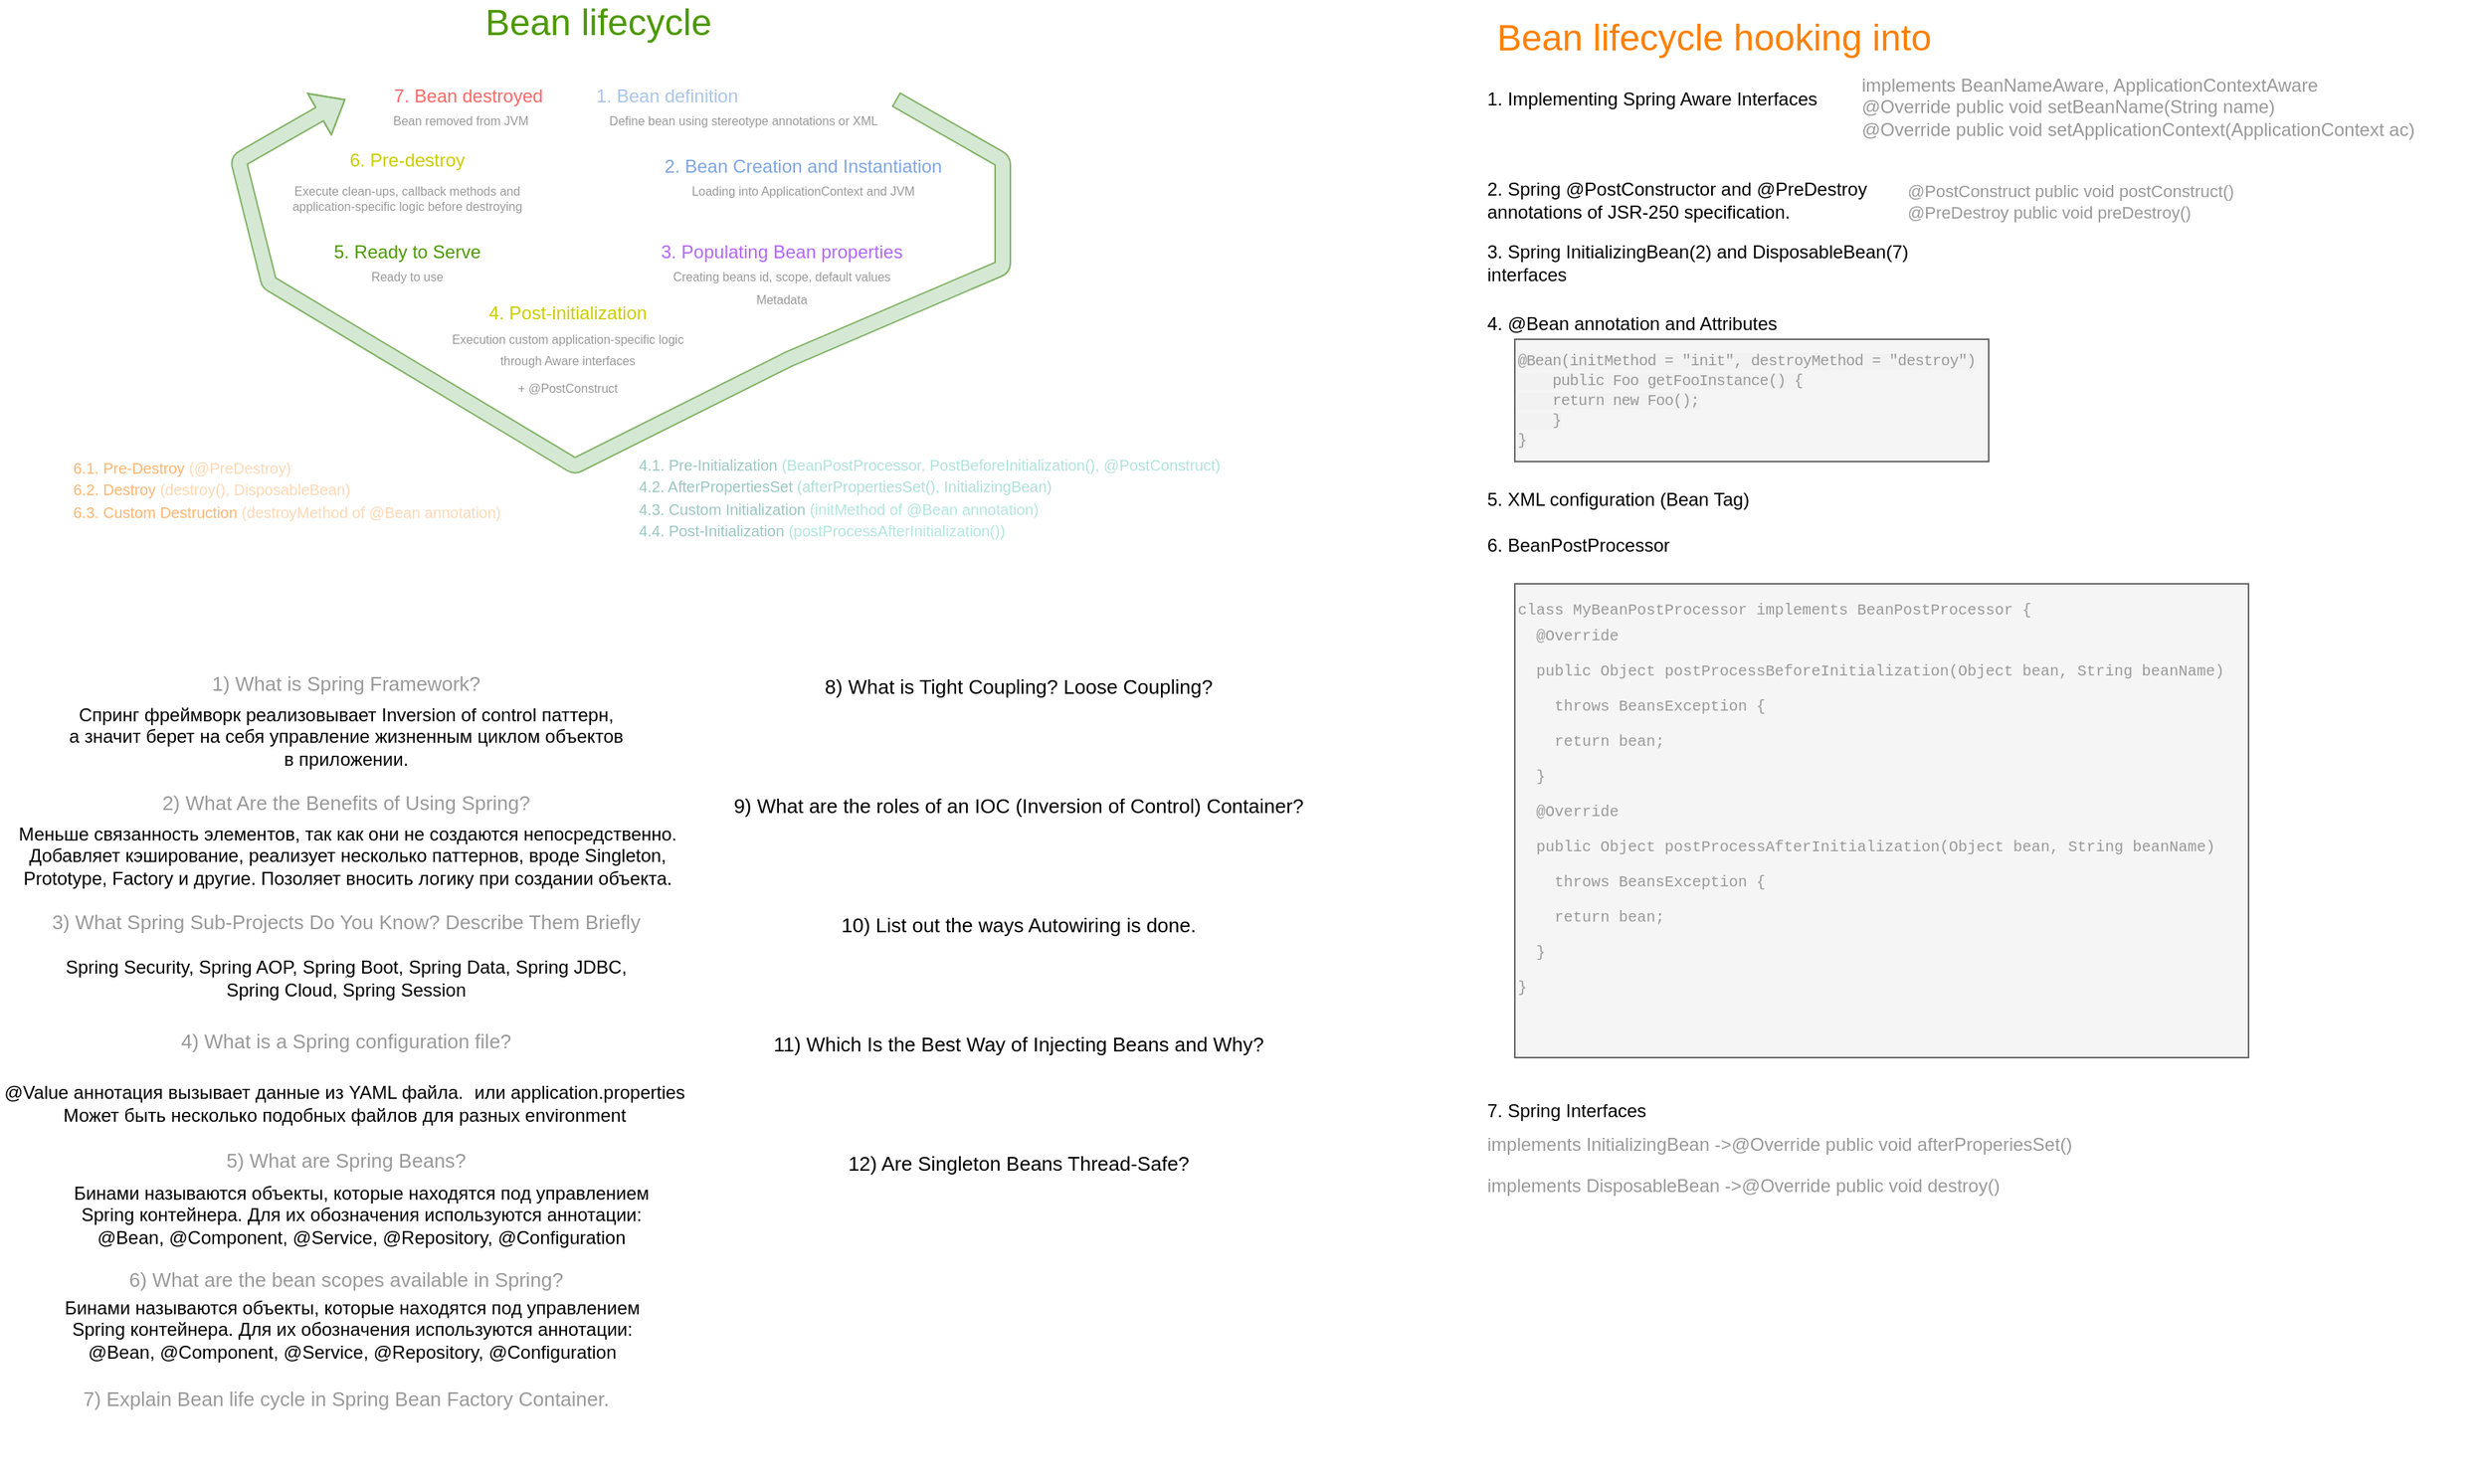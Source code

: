 <mxfile version="14.9.9" type="github">
  <diagram id="cQnIbtuH6GqwWI9tAGfN" name="Page-1">
    <mxGraphModel dx="1640" dy="446" grid="1" gridSize="10" guides="1" tooltips="1" connect="1" arrows="1" fold="1" page="1" pageScale="1" pageWidth="827" pageHeight="1169" math="0" shadow="0">
      <root>
        <mxCell id="0" />
        <mxCell id="1" parent="0" />
        <mxCell id="vjo05r3FHmtKJxtx1X4f-1" value="&lt;font color=&quot;#A9C4EB&quot;&gt;1. Bean definition&lt;/font&gt;" style="text;html=1;align=center;verticalAlign=middle;resizable=0;points=[];autosize=1;strokeColor=none;" parent="1" vertex="1">
          <mxGeometry x="360" y="147.5" width="120" height="20" as="geometry" />
        </mxCell>
        <mxCell id="vjo05r3FHmtKJxtx1X4f-2" value="&lt;font color=&quot;#7EA6E0&quot;&gt;2. Bean Creation and Instantiation&lt;/font&gt;" style="text;html=1;align=center;verticalAlign=middle;resizable=0;points=[];autosize=1;strokeColor=none;" parent="1" vertex="1">
          <mxGeometry x="404" y="194" width="210" height="20" as="geometry" />
        </mxCell>
        <mxCell id="vjo05r3FHmtKJxtx1X4f-4" value="&lt;p&gt;&lt;font style=&quot;font-size: 8px&quot; color=&quot;#999999&quot;&gt;Loading into ApplicationContext and JVM&lt;/font&gt;&lt;/p&gt;" style="text;html=1;align=center;verticalAlign=middle;resizable=0;points=[];autosize=1;strokeColor=none;" parent="1" vertex="1">
          <mxGeometry x="424" y="194" width="170" height="50" as="geometry" />
        </mxCell>
        <mxCell id="vjo05r3FHmtKJxtx1X4f-5" value="&lt;font color=&quot;#B266FF&quot;&gt;3. Populating Bean properties&lt;/font&gt;" style="text;html=1;align=center;verticalAlign=middle;resizable=0;points=[];autosize=1;strokeColor=none;" parent="1" vertex="1">
          <mxGeometry x="400" y="250" width="190" height="20" as="geometry" />
        </mxCell>
        <mxCell id="vjo05r3FHmtKJxtx1X4f-6" value="&lt;p style=&quot;font-size: 8px ; line-height: 50%&quot;&gt;&lt;font style=&quot;font-size: 8px&quot; color=&quot;#999999&quot;&gt;Creating beans id, scope, default values&lt;/font&gt;&lt;/p&gt;&lt;p style=&quot;font-size: 8px&quot;&gt;&lt;font style=&quot;font-size: 8px&quot; color=&quot;#999999&quot;&gt;Metadata&lt;br&gt;&lt;/font&gt;&lt;/p&gt;" style="text;html=1;align=center;verticalAlign=middle;resizable=0;points=[];autosize=1;strokeColor=none;" parent="1" vertex="1">
          <mxGeometry x="410" y="260" width="170" height="50" as="geometry" />
        </mxCell>
        <mxCell id="vjo05r3FHmtKJxtx1X4f-9" value="&lt;font color=&quot;#CCCC00&quot;&gt;4. Post-initialization&lt;/font&gt;" style="text;html=1;align=center;verticalAlign=middle;resizable=0;points=[];autosize=1;strokeColor=none;" parent="1" vertex="1">
          <mxGeometry x="290" y="290" width="130" height="20" as="geometry" />
        </mxCell>
        <mxCell id="vjo05r3FHmtKJxtx1X4f-10" value="&lt;p style=&quot;font-size: 8px ; line-height: 30%&quot;&gt;&lt;font color=&quot;#999999&quot;&gt;Execution custom application-specific logic&lt;/font&gt;&lt;/p&gt;&lt;p style=&quot;font-size: 8px&quot;&gt;&lt;font color=&quot;#999999&quot;&gt;through Aware interfaces&lt;/font&gt;&lt;/p&gt;&lt;p style=&quot;font-size: 8px&quot;&gt;&lt;font color=&quot;#999999&quot;&gt;+ @PostConstruct&lt;/font&gt;&lt;br&gt;&lt;/p&gt;" style="text;html=1;align=center;verticalAlign=middle;resizable=0;points=[];autosize=1;strokeColor=none;" parent="1" vertex="1">
          <mxGeometry x="265" y="300" width="180" height="70" as="geometry" />
        </mxCell>
        <mxCell id="vjo05r3FHmtKJxtx1X4f-11" value="&lt;font color=&quot;#4D9900&quot;&gt;5. Ready to Serve&lt;/font&gt;" style="text;html=1;align=center;verticalAlign=middle;resizable=0;points=[];autosize=1;strokeColor=none;" parent="1" vertex="1">
          <mxGeometry x="190" y="250" width="120" height="20" as="geometry" />
        </mxCell>
        <mxCell id="vjo05r3FHmtKJxtx1X4f-12" value="&lt;font style=&quot;font-size: 8px&quot; color=&quot;#999999&quot;&gt;Ready to use&lt;/font&gt;" style="text;html=1;align=center;verticalAlign=middle;resizable=0;points=[];autosize=1;strokeColor=none;" parent="1" vertex="1">
          <mxGeometry x="215" y="265" width="70" height="20" as="geometry" />
        </mxCell>
        <mxCell id="vjo05r3FHmtKJxtx1X4f-13" value="&lt;font color=&quot;#CCCC00&quot;&gt;6. Pre-destroy&lt;/font&gt;" style="text;html=1;align=center;verticalAlign=middle;resizable=0;points=[];autosize=1;strokeColor=none;" parent="1" vertex="1">
          <mxGeometry x="200" y="190" width="100" height="20" as="geometry" />
        </mxCell>
        <mxCell id="vjo05r3FHmtKJxtx1X4f-14" value="&lt;div style=&quot;font-size: 8px&quot;&gt;&lt;font style=&quot;font-size: 8px&quot; color=&quot;#999999&quot;&gt;Execute clean-ups, callback methods and&lt;/font&gt;&lt;/div&gt;&lt;div style=&quot;font-size: 8px&quot;&gt;&lt;font style=&quot;font-size: 8px&quot; color=&quot;#999999&quot;&gt;application-specific logic before destroying&lt;/font&gt;&lt;br&gt;&lt;/div&gt;" style="text;html=1;align=center;verticalAlign=middle;resizable=0;points=[];autosize=1;strokeColor=none;" parent="1" vertex="1">
          <mxGeometry x="160" y="210" width="180" height="30" as="geometry" />
        </mxCell>
        <mxCell id="vjo05r3FHmtKJxtx1X4f-16" value="&lt;font style=&quot;font-size: 8px&quot; color=&quot;#999999&quot;&gt;Define bean using stereotype annotations or XML&lt;/font&gt;" style="text;html=1;align=center;verticalAlign=middle;resizable=0;points=[];autosize=1;strokeColor=none;" parent="1" vertex="1">
          <mxGeometry x="370" y="162.5" width="200" height="20" as="geometry" />
        </mxCell>
        <mxCell id="vjo05r3FHmtKJxtx1X4f-17" value="&lt;font color=&quot;#FF6666&quot;&gt;7. Bean destroyed&lt;/font&gt;" style="text;html=1;align=center;verticalAlign=middle;resizable=0;points=[];autosize=1;strokeColor=none;" parent="1" vertex="1">
          <mxGeometry x="230" y="147.5" width="120" height="20" as="geometry" />
        </mxCell>
        <mxCell id="vjo05r3FHmtKJxtx1X4f-18" value="&lt;font style=&quot;font-size: 8px&quot; color=&quot;#999999&quot;&gt;Bean removed from JVM&lt;/font&gt;" style="text;html=1;align=center;verticalAlign=middle;resizable=0;points=[];autosize=1;strokeColor=none;" parent="1" vertex="1">
          <mxGeometry x="230" y="162.5" width="110" height="20" as="geometry" />
        </mxCell>
        <mxCell id="vjo05r3FHmtKJxtx1X4f-19" value="" style="shape=flexArrow;endArrow=classic;html=1;fillColor=#d5e8d4;strokeColor=#82b366;" parent="1" edge="1">
          <mxGeometry width="50" height="50" relative="1" as="geometry">
            <mxPoint x="570" y="160" as="sourcePoint" />
            <mxPoint x="210" y="160" as="targetPoint" />
            <Array as="points">
              <mxPoint x="640" y="200" />
              <mxPoint x="640" y="270" />
              <mxPoint x="500" y="330" />
              <mxPoint x="360" y="400" />
              <mxPoint x="160" y="280" />
              <mxPoint x="140" y="200" />
            </Array>
          </mxGeometry>
        </mxCell>
        <mxCell id="vjo05r3FHmtKJxtx1X4f-20" value="&lt;font style=&quot;font-size: 24px&quot; color=&quot;#4D9900&quot;&gt;Bean lifecycle&lt;br&gt;&lt;/font&gt;" style="text;html=1;align=center;verticalAlign=middle;resizable=0;points=[];autosize=1;strokeColor=none;" parent="1" vertex="1">
          <mxGeometry x="285" y="100" width="180" height="20" as="geometry" />
        </mxCell>
        <mxCell id="vjo05r3FHmtKJxtx1X4f-21" value="&lt;font style=&quot;font-size: 24px&quot; color=&quot;#FF8000&quot;&gt;Bean lifecycle hooking into&lt;br&gt;&lt;/font&gt;" style="text;html=1;align=center;verticalAlign=middle;resizable=0;points=[];autosize=1;strokeColor=none;" parent="1" vertex="1">
          <mxGeometry x="940" y="110" width="330" height="20" as="geometry" />
        </mxCell>
        <mxCell id="vjo05r3FHmtKJxtx1X4f-22" value="&lt;div align=&quot;left&quot;&gt;1. Implementing Spring Aware Interfaces&amp;nbsp;&lt;/div&gt;" style="text;html=1;align=left;verticalAlign=middle;resizable=0;points=[];autosize=1;strokeColor=none;" parent="1" vertex="1">
          <mxGeometry x="955" y="150" width="250" height="20" as="geometry" />
        </mxCell>
        <mxCell id="vjo05r3FHmtKJxtx1X4f-23" value="&lt;div&gt;2. Spring @PostConstructor and @PreDestroy &lt;br&gt;&lt;/div&gt;&lt;div&gt;annotations of JSR-250 specification. &lt;br&gt;&lt;/div&gt;" style="text;html=1;align=left;verticalAlign=middle;resizable=0;points=[];autosize=1;strokeColor=none;" parent="1" vertex="1">
          <mxGeometry x="955" y="211" width="280" height="30" as="geometry" />
        </mxCell>
        <mxCell id="vjo05r3FHmtKJxtx1X4f-24" value="&lt;div&gt;3. Spring InitializingBean(2) and DisposableBean(7)&lt;/div&gt;&lt;div&gt;interfaces &lt;br&gt;&lt;/div&gt;" style="text;html=1;align=left;verticalAlign=middle;resizable=0;points=[];autosize=1;strokeColor=none;" parent="1" vertex="1">
          <mxGeometry x="955" y="252" width="310" height="30" as="geometry" />
        </mxCell>
        <mxCell id="vjo05r3FHmtKJxtx1X4f-25" value="4. @Bean annotation and Attributes" style="text;html=1;align=left;verticalAlign=middle;resizable=0;points=[];autosize=1;strokeColor=none;" parent="1" vertex="1">
          <mxGeometry x="955" y="297" width="220" height="20" as="geometry" />
        </mxCell>
        <mxCell id="vjo05r3FHmtKJxtx1X4f-26" value="&lt;div style=&quot;font-size: 10px&quot; align=&quot;left&quot;&gt;&lt;font style=&quot;font-size: 10px&quot; color=&quot;#999999&quot;&gt;&lt;span style=&quot;font-family: &amp;#34;menlo&amp;#34; , &amp;#34;monaco&amp;#34; , &amp;#34;courier new&amp;#34; , &amp;#34;courier&amp;#34; , monospace ; font-style: normal ; font-weight: 400 ; letter-spacing: -0.352px ; text-indent: 0px ; text-transform: none ; word-spacing: 0px ; background-color: rgb(242 , 242 , 242) ; display: inline ; float: none&quot;&gt;@Bean(initMethod = &quot;init&quot;, destroyMethod = &quot;destroy&quot;)&lt;/span&gt;&lt;br style=&quot;box-sizing: inherit ; font-family: &amp;#34;menlo&amp;#34; , &amp;#34;monaco&amp;#34; , &amp;#34;courier new&amp;#34; , &amp;#34;courier&amp;#34; , monospace ; font-style: normal ; font-weight: 400 ; letter-spacing: -0.352px ; text-indent: 0px ; text-transform: none ; word-spacing: 0px ; background-color: rgb(242 , 242 , 242)&quot;&gt;&lt;span style=&quot;font-family: &amp;#34;menlo&amp;#34; , &amp;#34;monaco&amp;#34; , &amp;#34;courier new&amp;#34; , &amp;#34;courier&amp;#34; , monospace ; font-style: normal ; font-weight: 400 ; letter-spacing: -0.352px ; text-indent: 0px ; text-transform: none ; word-spacing: 0px ; background-color: rgb(242 , 242 , 242) ; display: inline ; float: none&quot;&gt;&amp;nbsp;&amp;nbsp;&amp;nbsp; public Foo getFooInstance() {&lt;/span&gt;&lt;br style=&quot;box-sizing: inherit ; font-family: &amp;#34;menlo&amp;#34; , &amp;#34;monaco&amp;#34; , &amp;#34;courier new&amp;#34; , &amp;#34;courier&amp;#34; , monospace ; font-style: normal ; font-weight: 400 ; letter-spacing: -0.352px ; text-indent: 0px ; text-transform: none ; word-spacing: 0px ; background-color: rgb(242 , 242 , 242)&quot;&gt;&lt;span style=&quot;font-family: &amp;#34;menlo&amp;#34; , &amp;#34;monaco&amp;#34; , &amp;#34;courier new&amp;#34; , &amp;#34;courier&amp;#34; , monospace ; font-style: normal ; font-weight: 400 ; letter-spacing: -0.352px ; text-indent: 0px ; text-transform: none ; word-spacing: 0px ; background-color: rgb(242 , 242 , 242) ; display: inline ; float: none&quot;&gt;&amp;nbsp;&amp;nbsp;&amp;nbsp; return new Foo();&lt;/span&gt;&lt;br style=&quot;box-sizing: inherit ; font-family: &amp;#34;menlo&amp;#34; , &amp;#34;monaco&amp;#34; , &amp;#34;courier new&amp;#34; , &amp;#34;courier&amp;#34; , monospace ; font-style: normal ; font-weight: 400 ; letter-spacing: -0.352px ; text-indent: 0px ; text-transform: none ; word-spacing: 0px ; background-color: rgb(242 , 242 , 242)&quot;&gt;&lt;span style=&quot;font-family: &amp;#34;menlo&amp;#34; , &amp;#34;monaco&amp;#34; , &amp;#34;courier new&amp;#34; , &amp;#34;courier&amp;#34; , monospace ; font-style: normal ; font-weight: 400 ; letter-spacing: -0.352px ; text-indent: 0px ; text-transform: none ; word-spacing: 0px ; background-color: rgb(242 , 242 , 242) ; display: inline ; float: none&quot;&gt;&amp;nbsp;&amp;nbsp;&amp;nbsp; }&lt;/span&gt;&lt;br style=&quot;box-sizing: inherit ; font-family: &amp;#34;menlo&amp;#34; , &amp;#34;monaco&amp;#34; , &amp;#34;courier new&amp;#34; , &amp;#34;courier&amp;#34; , monospace ; font-style: normal ; font-weight: 400 ; letter-spacing: -0.352px ; text-indent: 0px ; text-transform: none ; word-spacing: 0px ; background-color: rgb(242 , 242 , 242)&quot;&gt;&lt;span style=&quot;font-family: &amp;#34;menlo&amp;#34; , &amp;#34;monaco&amp;#34; , &amp;#34;courier new&amp;#34; , &amp;#34;courier&amp;#34; , monospace ; font-style: normal ; font-weight: 400 ; letter-spacing: -0.352px ; text-indent: 0px ; text-transform: none ; word-spacing: 0px ; background-color: rgb(242 , 242 , 242) ; display: inline ; float: none&quot;&gt;}&lt;/span&gt;&lt;/font&gt;&lt;/div&gt;" style="text;html=1;align=left;verticalAlign=middle;resizable=0;points=[];autosize=1;strokeColor=#666666;fillColor=#f5f5f5;fontColor=#333333;" parent="1" vertex="1">
          <mxGeometry x="975" y="317" width="310" height="80" as="geometry" />
        </mxCell>
        <mxCell id="vjo05r3FHmtKJxtx1X4f-27" value="5. XML configuration (Bean Tag)" style="text;html=1;align=left;verticalAlign=middle;resizable=0;points=[];autosize=1;strokeColor=none;" parent="1" vertex="1">
          <mxGeometry x="955" y="412" width="200" height="20" as="geometry" />
        </mxCell>
        <mxCell id="ftWq0-_qyHBcbyIwFHZy-1" value="&lt;div align=&quot;left&quot;&gt;&lt;font style=&quot;font-size: 10px&quot; color=&quot;#9AC7BF&quot;&gt;4.1. Pre-Initialization &lt;font color=&quot;#B0E3DA&quot;&gt;(BeanPostProcessor, PostBeforeInitialization(), @PostConstruct)&lt;/font&gt;&lt;br&gt;&lt;/font&gt;&lt;/div&gt;&lt;div align=&quot;left&quot;&gt;&lt;font style=&quot;font-size: 10px&quot; color=&quot;#9AC7BF&quot;&gt;4.2. AfterPropertiesSet &lt;font color=&quot;#AEE0D7&quot;&gt;(afterPropertiesSet(), InitializingBean)&lt;/font&gt;&lt;br&gt;&lt;/font&gt;&lt;/div&gt;&lt;div align=&quot;left&quot;&gt;&lt;font style=&quot;font-size: 10px&quot; color=&quot;#9AC7BF&quot;&gt;4.3. Custom Initialization &lt;font color=&quot;#B2E6DC&quot;&gt;(initMethod of @Bean annotation)&lt;/font&gt;&lt;br&gt;&lt;/font&gt;&lt;/div&gt;&lt;div align=&quot;left&quot;&gt;&lt;font style=&quot;font-size: 10px&quot; color=&quot;#9AC7BF&quot;&gt;4.4. Post-Initialization &lt;font color=&quot;#B2E6DC&quot;&gt;(postProcessAfterInitialization())&lt;/font&gt;&lt;br&gt;&lt;/font&gt;&lt;/div&gt;" style="text;html=1;align=left;verticalAlign=middle;resizable=0;points=[];autosize=1;strokeColor=none;" parent="1" vertex="1">
          <mxGeometry x="400" y="390" width="420" height="60" as="geometry" />
        </mxCell>
        <mxCell id="ftWq0-_qyHBcbyIwFHZy-2" value="&lt;div align=&quot;left&quot;&gt;&lt;font style=&quot;font-size: 10px&quot; color=&quot;#FFB570&quot;&gt;6.1. Pre-Destroy &lt;font color=&quot;#FFD8B5&quot;&gt;(@PreDestroy)&lt;/font&gt;&lt;br&gt;&lt;/font&gt;&lt;/div&gt;&lt;div align=&quot;left&quot;&gt;&lt;font style=&quot;font-size: 10px&quot; color=&quot;#FFB570&quot;&gt;6.2. Destroy &lt;font color=&quot;#FFD8B5&quot;&gt;(destroy(), DisposableBean)&lt;/font&gt;&lt;br&gt;&lt;/font&gt;&lt;/div&gt;&lt;div align=&quot;left&quot;&gt;&lt;font style=&quot;font-size: 10px&quot; color=&quot;#FFB570&quot;&gt;6.3. Custom Destruction &lt;font color=&quot;#FFD8B5&quot;&gt;(destroyMethod of @Bean annotation)&lt;/font&gt;&lt;br&gt;&lt;/font&gt;&lt;/div&gt;" style="text;html=1;align=left;verticalAlign=middle;resizable=0;points=[];autosize=1;strokeColor=none;" parent="1" vertex="1">
          <mxGeometry x="30" y="390" width="310" height="50" as="geometry" />
        </mxCell>
        <mxCell id="ftWq0-_qyHBcbyIwFHZy-3" value="&lt;div style=&quot;font-size: 11px&quot;&gt;&lt;font style=&quot;font-size: 11px&quot; color=&quot;#999999&quot;&gt;@PostConstruct public void postConstruct()&lt;/font&gt;&lt;/div&gt;&lt;div style=&quot;font-size: 11px&quot;&gt;&lt;font style=&quot;font-size: 11px&quot; color=&quot;#999999&quot;&gt;@PreDestroy public void preDestroy()&lt;/font&gt;&lt;font style=&quot;font-size: 11px&quot;&gt;&lt;br&gt;&lt;/font&gt;&lt;/div&gt;" style="text;html=1;align=left;verticalAlign=middle;resizable=0;points=[];autosize=1;strokeColor=none;" parent="1" vertex="1">
          <mxGeometry x="1230" y="212" width="250" height="30" as="geometry" />
        </mxCell>
        <mxCell id="ftWq0-_qyHBcbyIwFHZy-4" value="6. BeanPostProcessor" style="text;html=1;align=left;verticalAlign=middle;resizable=0;points=[];autosize=1;strokeColor=none;" parent="1" vertex="1">
          <mxGeometry x="955" y="442" width="140" height="20" as="geometry" />
        </mxCell>
        <mxCell id="ftWq0-_qyHBcbyIwFHZy-5" value="&lt;p style=&quot;line-height: 0% ; font-size: 10px&quot;&gt;&lt;font style=&quot;font-size: 10px&quot; face=&quot;Courier New&quot; color=&quot;#999999&quot;&gt;class MyBeanPostProcessor implements BeanPostProcessor {&lt;/font&gt;&lt;/p&gt;&lt;p style=&quot;font-size: 10px&quot;&gt;&lt;font style=&quot;font-size: 10px&quot; face=&quot;Courier New&quot; color=&quot;#999999&quot;&gt;&amp;nbsp; @Override&lt;/font&gt;&lt;/p&gt;&lt;p style=&quot;font-size: 10px&quot;&gt;&lt;font style=&quot;font-size: 10px&quot; face=&quot;Courier New&quot; color=&quot;#999999&quot;&gt;&amp;nbsp; public Object postProcessBeforeInitialization(Object bean, String beanName)&lt;/font&gt;&lt;/p&gt;&lt;p style=&quot;font-size: 10px&quot;&gt;&lt;font style=&quot;font-size: 10px&quot; face=&quot;Courier New&quot; color=&quot;#999999&quot;&gt;&amp;nbsp;&amp;nbsp;&amp;nbsp; throws BeansException {&lt;/font&gt;&lt;/p&gt;&lt;p style=&quot;font-size: 10px&quot;&gt;&lt;font style=&quot;font-size: 10px&quot; face=&quot;Courier New&quot; color=&quot;#999999&quot;&gt;&amp;nbsp;&amp;nbsp;&amp;nbsp; return bean;&lt;/font&gt;&lt;/p&gt;&lt;p style=&quot;font-size: 10px&quot;&gt;&lt;font style=&quot;font-size: 10px&quot; face=&quot;Courier New&quot; color=&quot;#999999&quot;&gt;&amp;nbsp; }&lt;/font&gt;&lt;/p&gt;&lt;p style=&quot;font-size: 10px&quot;&gt;&lt;font style=&quot;font-size: 10px&quot; face=&quot;Courier New&quot; color=&quot;#999999&quot;&gt;&amp;nbsp; @Override&lt;/font&gt;&lt;/p&gt;&lt;p style=&quot;font-size: 10px&quot;&gt;&lt;font style=&quot;font-size: 10px&quot; face=&quot;Courier New&quot; color=&quot;#999999&quot;&gt;&amp;nbsp; public Object postProcessAfterInitialization(Object bean, String beanName)&lt;/font&gt;&lt;/p&gt;&lt;p style=&quot;font-size: 10px&quot;&gt;&lt;font style=&quot;font-size: 10px&quot; face=&quot;Courier New&quot; color=&quot;#999999&quot;&gt;&amp;nbsp;&amp;nbsp;&amp;nbsp; throws BeansException {&lt;/font&gt;&lt;/p&gt;&lt;p style=&quot;font-size: 10px&quot;&gt;&lt;font style=&quot;font-size: 10px&quot; face=&quot;Courier New&quot; color=&quot;#999999&quot;&gt;&amp;nbsp;&amp;nbsp;&amp;nbsp; return bean;&lt;/font&gt;&lt;/p&gt;&lt;p style=&quot;font-size: 10px&quot;&gt;&lt;font style=&quot;font-size: 10px&quot; face=&quot;Courier New&quot; color=&quot;#999999&quot;&gt;&amp;nbsp; }&lt;/font&gt;&lt;/p&gt;&lt;p style=&quot;font-size: 10px&quot;&gt;&lt;font style=&quot;font-size: 10px&quot; face=&quot;Courier New&quot; color=&quot;#999999&quot;&gt;}&lt;/font&gt;&lt;/p&gt;" style="text;html=1;align=left;verticalAlign=top;resizable=0;points=[];autosize=1;strokeColor=#666666;fillColor=#f5f5f5;fontColor=#333333;" parent="1" vertex="1">
          <mxGeometry x="975" y="477" width="480" height="310" as="geometry" />
        </mxCell>
        <mxCell id="ftWq0-_qyHBcbyIwFHZy-6" value="7. Spring Interfaces" style="text;html=1;align=left;verticalAlign=middle;resizable=0;points=[];autosize=1;strokeColor=none;" parent="1" vertex="1">
          <mxGeometry x="955" y="812" width="130" height="20" as="geometry" />
        </mxCell>
        <mxCell id="ftWq0-_qyHBcbyIwFHZy-8" value="&lt;p&gt;&lt;font color=&quot;#999999&quot;&gt;implements InitializingBean -&amp;gt;@Override public void afterProperiesSet()&lt;/font&gt;&lt;/p&gt;&lt;p&gt;&lt;font color=&quot;#999999&quot;&gt;implements DisposableBean -&amp;gt;@Override public void destroy()&lt;/font&gt;&lt;/p&gt;" style="text;html=1;align=left;verticalAlign=middle;resizable=0;points=[];autosize=1;strokeColor=none;" parent="1" vertex="1">
          <mxGeometry x="955" y="822" width="430" height="70" as="geometry" />
        </mxCell>
        <mxCell id="khLsFe5QtT3k1vK67URB-1" value="&lt;div&gt;&lt;font color=&quot;#999999&quot;&gt;&lt;span style=&quot;font-size: 13px ; font-weight: normal ; text-decoration: none ; font-family: &amp;#34;arial&amp;#34; ; font-style: normal&quot;&gt;1) What is Spring Framework? &lt;br&gt;&lt;/span&gt;&lt;/font&gt;&lt;/div&gt;&lt;div&gt;&lt;font color=&quot;#999999&quot;&gt;&lt;span style=&quot;font-size: 13px ; font-weight: normal ; text-decoration: none ; font-family: &amp;#34;arial&amp;#34; ; font-style: normal&quot;&gt;&lt;br&gt;&lt;/span&gt;&lt;/font&gt;&lt;/div&gt;&lt;div&gt;&lt;font color=&quot;#999999&quot;&gt;&lt;span style=&quot;font-size: 13px ; font-weight: normal ; text-decoration: none ; font-family: &amp;#34;arial&amp;#34; ; font-style: normal&quot;&gt;&lt;br&gt;&lt;/span&gt;&lt;/font&gt;&lt;/div&gt;&lt;div&gt;&lt;font color=&quot;#999999&quot;&gt;&lt;span style=&quot;font-size: 13px ; font-weight: normal ; text-decoration: none ; font-family: &amp;#34;arial&amp;#34; ; font-style: normal&quot;&gt;&lt;br&gt;&lt;/span&gt;&lt;/font&gt;&lt;/div&gt;&lt;div&gt;&lt;font color=&quot;#999999&quot;&gt;&lt;span style=&quot;font-size: 13px ; font-weight: normal ; text-decoration: none ; font-family: &amp;#34;arial&amp;#34; ; font-style: normal&quot;&gt;&lt;br&gt;&lt;/span&gt;&lt;/font&gt;&lt;/div&gt;&lt;div&gt;&lt;font color=&quot;#999999&quot;&gt;&lt;span style=&quot;font-size: 13px ; font-weight: normal ; text-decoration: none ; font-family: &amp;#34;arial&amp;#34; ; font-style: normal&quot;&gt;2) What Are the Benefits of Using Spring? &lt;br&gt;&lt;/span&gt;&lt;/font&gt;&lt;/div&gt;&lt;div&gt;&lt;font color=&quot;#999999&quot;&gt;&lt;span style=&quot;font-size: 13px ; font-weight: normal ; text-decoration: none ; font-family: &amp;#34;arial&amp;#34; ; font-style: normal&quot;&gt;&lt;br&gt;&lt;/span&gt;&lt;/font&gt;&lt;/div&gt;&lt;div&gt;&lt;font color=&quot;#999999&quot;&gt;&lt;span style=&quot;font-size: 13px ; font-weight: normal ; text-decoration: none ; font-family: &amp;#34;arial&amp;#34; ; font-style: normal&quot;&gt;&lt;br&gt;&lt;/span&gt;&lt;/font&gt;&lt;/div&gt;&lt;div&gt;&lt;font color=&quot;#999999&quot;&gt;&lt;span style=&quot;font-size: 13px ; font-weight: normal ; text-decoration: none ; font-family: &amp;#34;arial&amp;#34; ; font-style: normal&quot;&gt;&lt;br&gt;&lt;/span&gt;&lt;/font&gt;&lt;/div&gt;&lt;div&gt;&lt;font color=&quot;#999999&quot;&gt;&lt;span style=&quot;font-size: 13px ; font-weight: normal ; text-decoration: none ; font-family: &amp;#34;arial&amp;#34; ; font-style: normal&quot;&gt;&lt;br&gt;&lt;/span&gt;&lt;/font&gt;&lt;/div&gt;&lt;div&gt;&lt;font color=&quot;#999999&quot;&gt;&lt;span style=&quot;font-size: 13px ; font-weight: normal ; text-decoration: none ; font-family: &amp;#34;arial&amp;#34; ; font-style: normal&quot;&gt;3) What Spring Sub-Projects Do You Know? Describe Them Briefly&lt;/span&gt;&lt;/font&gt;&lt;/div&gt;&lt;div&gt;&lt;font color=&quot;#999999&quot;&gt;&lt;span style=&quot;font-size: 13px ; font-weight: normal ; text-decoration: none ; font-family: &amp;#34;arial&amp;#34; ; font-style: normal&quot;&gt;&lt;br&gt;&lt;/span&gt;&lt;/font&gt;&lt;/div&gt;&lt;div&gt;&lt;font color=&quot;#999999&quot;&gt;&lt;span style=&quot;font-size: 13px ; font-weight: normal ; text-decoration: none ; font-family: &amp;#34;arial&amp;#34; ; font-style: normal&quot;&gt;.&lt;/span&gt;&lt;/font&gt;&lt;/div&gt;&lt;div&gt;&lt;font color=&quot;#999999&quot;&gt;&lt;span style=&quot;font-size: 13px ; font-weight: normal ; text-decoration: none ; font-family: &amp;#34;arial&amp;#34; ; font-style: normal&quot;&gt;&lt;br&gt;&lt;/span&gt;&lt;/font&gt;&lt;/div&gt;&lt;div&gt;&lt;font color=&quot;#999999&quot;&gt;&lt;span style=&quot;font-size: 13px ; font-weight: normal ; text-decoration: none ; font-family: &amp;#34;arial&amp;#34; ; font-style: normal&quot;&gt; &lt;br&gt;&lt;/span&gt;&lt;/font&gt;&lt;/div&gt;&lt;div&gt;&lt;font color=&quot;#999999&quot;&gt;&lt;span style=&quot;font-size: 13px ; font-weight: normal ; text-decoration: none ; font-family: &amp;#34;arial&amp;#34; ; font-style: normal&quot;&gt;4) What is a Spring configuration file? &lt;br&gt;&lt;/span&gt;&lt;/font&gt;&lt;/div&gt;&lt;div&gt;&lt;font color=&quot;#999999&quot;&gt;&lt;span style=&quot;font-size: 13px ; font-weight: normal ; text-decoration: none ; font-family: &amp;#34;arial&amp;#34; ; font-style: normal&quot;&gt;&lt;br&gt;&lt;/span&gt;&lt;/font&gt;&lt;/div&gt;&lt;div&gt;&lt;font color=&quot;#999999&quot;&gt;&lt;span style=&quot;font-size: 13px ; font-weight: normal ; text-decoration: none ; font-family: &amp;#34;arial&amp;#34; ; font-style: normal&quot;&gt;&lt;br&gt;&lt;/span&gt;&lt;/font&gt;&lt;/div&gt;&lt;div&gt;&lt;font color=&quot;#999999&quot;&gt;&lt;span style=&quot;font-size: 13px ; font-weight: normal ; text-decoration: none ; font-family: &amp;#34;arial&amp;#34; ; font-style: normal&quot;&gt;&lt;br&gt;&lt;/span&gt;&lt;/font&gt;&lt;/div&gt;&lt;div&gt;&lt;font color=&quot;#999999&quot;&gt;&lt;span style=&quot;font-size: 13px ; font-weight: normal ; text-decoration: none ; font-family: &amp;#34;arial&amp;#34; ; font-style: normal&quot;&gt;&lt;br&gt;&lt;/span&gt;&lt;/font&gt;&lt;/div&gt;&lt;div&gt;&lt;font color=&quot;#999999&quot;&gt;&lt;span style=&quot;font-size: 13px ; font-weight: normal ; text-decoration: none ; font-family: &amp;#34;arial&amp;#34; ; font-style: normal&quot;&gt;5) What are Spring Beans? &lt;br&gt;&lt;/span&gt;&lt;/font&gt;&lt;/div&gt;&lt;div&gt;&lt;font color=&quot;#999999&quot;&gt;&lt;span style=&quot;font-size: 13px ; font-weight: normal ; text-decoration: none ; font-family: &amp;#34;arial&amp;#34; ; font-style: normal&quot;&gt;&lt;br&gt;&lt;/span&gt;&lt;/font&gt;&lt;/div&gt;&lt;div&gt;&lt;font color=&quot;#999999&quot;&gt;&lt;span style=&quot;font-size: 13px ; font-weight: normal ; text-decoration: none ; font-family: &amp;#34;arial&amp;#34; ; font-style: normal&quot;&gt;&lt;br&gt;&lt;/span&gt;&lt;/font&gt;&lt;/div&gt;&lt;div&gt;&lt;font color=&quot;#999999&quot;&gt;&lt;span style=&quot;font-size: 13px ; font-weight: normal ; text-decoration: none ; font-family: &amp;#34;arial&amp;#34; ; font-style: normal&quot;&gt;&lt;br&gt;&lt;/span&gt;&lt;/font&gt;&lt;/div&gt;&lt;div&gt;&lt;font color=&quot;#999999&quot;&gt;&lt;span style=&quot;font-size: 13px ; font-weight: normal ; text-decoration: none ; font-family: &amp;#34;arial&amp;#34; ; font-style: normal&quot;&gt;&lt;br&gt;&lt;/span&gt;&lt;/font&gt;&lt;/div&gt;&lt;div&gt;&lt;font color=&quot;#999999&quot;&gt;&lt;span style=&quot;font-size: 13px ; font-weight: normal ; text-decoration: none ; font-family: &amp;#34;arial&amp;#34; ; font-style: normal&quot;&gt;6) What are the bean scopes available in Spring? &lt;br&gt;&lt;/span&gt;&lt;/font&gt;&lt;/div&gt;&lt;div&gt;&lt;font color=&quot;#999999&quot;&gt;&lt;span style=&quot;font-size: 13px ; font-weight: normal ; text-decoration: none ; font-family: &amp;#34;arial&amp;#34; ; font-style: normal&quot;&gt;&lt;br&gt;&lt;/span&gt;&lt;/font&gt;&lt;/div&gt;&lt;div&gt;&lt;font color=&quot;#999999&quot;&gt;&lt;span style=&quot;font-size: 13px ; font-weight: normal ; text-decoration: none ; font-family: &amp;#34;arial&amp;#34; ; font-style: normal&quot;&gt;&lt;br&gt;&lt;/span&gt;&lt;/font&gt;&lt;/div&gt;&lt;div&gt;&lt;font color=&quot;#999999&quot;&gt;&lt;span style=&quot;font-size: 13px ; font-weight: normal ; text-decoration: none ; font-family: &amp;#34;arial&amp;#34; ; font-style: normal&quot;&gt;&lt;br&gt;&lt;/span&gt;&lt;/font&gt;&lt;/div&gt;&lt;div&gt;&lt;font color=&quot;#999999&quot;&gt;&lt;span style=&quot;font-size: 13px ; font-weight: normal ; text-decoration: none ; font-family: &amp;#34;arial&amp;#34; ; font-style: normal&quot;&gt;&lt;br&gt;&lt;/span&gt;&lt;/font&gt;&lt;/div&gt;&lt;div&gt;&lt;font color=&quot;#999999&quot;&gt;&lt;span style=&quot;font-size: 13px ; font-weight: normal ; text-decoration: none ; font-family: &amp;#34;arial&amp;#34; ; font-style: normal&quot;&gt;7) Explain Bean life cycle in Spring Bean Factory Container. &lt;br&gt;&lt;/span&gt;&lt;/font&gt;&lt;/div&gt;&lt;div&gt;&lt;font color=&quot;#999999&quot;&gt;&lt;span style=&quot;font-size: 13px ; font-weight: normal ; text-decoration: none ; font-family: &amp;#34;arial&amp;#34; ; font-style: normal&quot;&gt;&lt;br&gt;&lt;/span&gt;&lt;/font&gt;&lt;/div&gt;&lt;div&gt;&lt;font color=&quot;#999999&quot;&gt;&lt;span style=&quot;font-size: 13px ; font-weight: normal ; text-decoration: none ; font-family: &amp;#34;arial&amp;#34; ; font-style: normal&quot;&gt;&lt;br&gt;&lt;/span&gt;&lt;/font&gt;&lt;/div&gt;&lt;div&gt;&lt;font color=&quot;#999999&quot;&gt;&lt;span style=&quot;font-size: 13px ; font-weight: normal ; text-decoration: none ; font-family: &amp;#34;arial&amp;#34; ; font-style: normal&quot;&gt;&lt;br&gt;&lt;/span&gt;&lt;/font&gt;&lt;/div&gt;" style="text;html=1;align=center;verticalAlign=middle;resizable=0;points=[];autosize=1;strokeColor=none;" vertex="1" parent="1">
          <mxGeometry x="10" y="560" width="400" height="480" as="geometry" />
        </mxCell>
        <mxCell id="khLsFe5QtT3k1vK67URB-2" value="&lt;br&gt;&lt;div&gt;&lt;span style=&quot;font-size: 13px ; color: #000000 ; font-weight: normal ; text-decoration: none ; font-family: &amp;#34;arial&amp;#34; ; font-style: normal&quot;&gt;8) What is Tight Coupling? Loose Coupling? &lt;br&gt;&lt;/span&gt;&lt;/div&gt;&lt;div&gt;&lt;span style=&quot;font-size: 13px ; color: #000000 ; font-weight: normal ; text-decoration: none ; font-family: &amp;#34;arial&amp;#34; ; font-style: normal&quot;&gt;&lt;br&gt;&lt;/span&gt;&lt;/div&gt;&lt;div&gt;&lt;span style=&quot;font-size: 13px ; color: #000000 ; font-weight: normal ; text-decoration: none ; font-family: &amp;#34;arial&amp;#34; ; font-style: normal&quot;&gt;&lt;br&gt;&lt;/span&gt;&lt;/div&gt;&lt;div&gt;&lt;span style=&quot;font-size: 13px ; color: #000000 ; font-weight: normal ; text-decoration: none ; font-family: &amp;#34;arial&amp;#34; ; font-style: normal&quot;&gt;&lt;br&gt;&lt;/span&gt;&lt;/div&gt;&lt;div&gt;&lt;span style=&quot;font-size: 13px ; color: #000000 ; font-weight: normal ; text-decoration: none ; font-family: &amp;#34;arial&amp;#34; ; font-style: normal&quot;&gt;&lt;br&gt;&lt;/span&gt;&lt;/div&gt;&lt;div&gt;&lt;span style=&quot;font-size: 13px ; color: #000000 ; font-weight: normal ; text-decoration: none ; font-family: &amp;#34;arial&amp;#34; ; font-style: normal&quot;&gt;9) What are the roles of an IOC (Inversion of Control) Container?&lt;/span&gt;&lt;/div&gt;&lt;div&gt;&lt;span style=&quot;font-size: 13px ; color: #000000 ; font-weight: normal ; text-decoration: none ; font-family: &amp;#34;arial&amp;#34; ; font-style: normal&quot;&gt;&lt;br&gt;&lt;/span&gt;&lt;/div&gt;&lt;div&gt;&lt;span style=&quot;font-size: 13px ; color: #000000 ; font-weight: normal ; text-decoration: none ; font-family: &amp;#34;arial&amp;#34; ; font-style: normal&quot;&gt; &lt;br&gt;&lt;/span&gt;&lt;/div&gt;&lt;div&gt;&lt;span style=&quot;font-size: 13px ; color: #000000 ; font-weight: normal ; text-decoration: none ; font-family: &amp;#34;arial&amp;#34; ; font-style: normal&quot;&gt;&lt;br&gt;&lt;/span&gt;&lt;/div&gt;&lt;div&gt;&lt;span style=&quot;font-size: 13px ; color: #000000 ; font-weight: normal ; text-decoration: none ; font-family: &amp;#34;arial&amp;#34; ; font-style: normal&quot;&gt;&lt;br&gt;&lt;/span&gt;&lt;/div&gt;&lt;div&gt;&lt;span style=&quot;font-size: 13px ; color: #000000 ; font-weight: normal ; text-decoration: none ; font-family: &amp;#34;arial&amp;#34; ; font-style: normal&quot;&gt;10) List out the ways Autowiring is done. &lt;br&gt;&lt;/span&gt;&lt;/div&gt;&lt;div&gt;&lt;span style=&quot;font-size: 13px ; color: #000000 ; font-weight: normal ; text-decoration: none ; font-family: &amp;#34;arial&amp;#34; ; font-style: normal&quot;&gt;&lt;br&gt;&lt;/span&gt;&lt;/div&gt;&lt;div&gt;&lt;span style=&quot;font-size: 13px ; color: #000000 ; font-weight: normal ; text-decoration: none ; font-family: &amp;#34;arial&amp;#34; ; font-style: normal&quot;&gt;&lt;br&gt;&lt;/span&gt;&lt;/div&gt;&lt;div&gt;&lt;span style=&quot;font-size: 13px ; color: #000000 ; font-weight: normal ; text-decoration: none ; font-family: &amp;#34;arial&amp;#34; ; font-style: normal&quot;&gt;&lt;br&gt;&lt;/span&gt;&lt;/div&gt;&lt;div&gt;&lt;span style=&quot;font-size: 13px ; color: #000000 ; font-weight: normal ; text-decoration: none ; font-family: &amp;#34;arial&amp;#34; ; font-style: normal&quot;&gt;&lt;br&gt;&lt;/span&gt;&lt;/div&gt;&lt;div&gt;&lt;span style=&quot;font-size: 13px ; color: #000000 ; font-weight: normal ; text-decoration: none ; font-family: &amp;#34;arial&amp;#34; ; font-style: normal&quot;&gt;11) Which Is the Best Way of Injecting Beans and Why? &lt;br&gt;&lt;/span&gt;&lt;/div&gt;&lt;div&gt;&lt;span style=&quot;font-size: 13px ; color: #000000 ; font-weight: normal ; text-decoration: none ; font-family: &amp;#34;arial&amp;#34; ; font-style: normal&quot;&gt;&lt;br&gt;&lt;/span&gt;&lt;/div&gt;&lt;div&gt;&lt;span style=&quot;font-size: 13px ; color: #000000 ; font-weight: normal ; text-decoration: none ; font-family: &amp;#34;arial&amp;#34; ; font-style: normal&quot;&gt;&lt;br&gt;&lt;/span&gt;&lt;/div&gt;&lt;div&gt;&lt;span style=&quot;font-size: 13px ; color: #000000 ; font-weight: normal ; text-decoration: none ; font-family: &amp;#34;arial&amp;#34; ; font-style: normal&quot;&gt;&lt;br&gt;&lt;/span&gt;&lt;/div&gt;&lt;div&gt;&lt;span style=&quot;font-size: 13px ; color: #000000 ; font-weight: normal ; text-decoration: none ; font-family: &amp;#34;arial&amp;#34; ; font-style: normal&quot;&gt;&lt;br&gt;&lt;/span&gt;&lt;/div&gt;&lt;div&gt;&lt;span style=&quot;font-size: 13px ; color: #000000 ; font-weight: normal ; text-decoration: none ; font-family: &amp;#34;arial&amp;#34; ; font-style: normal&quot;&gt;12) Are Singleton Beans Thread-Safe?&lt;/span&gt;&lt;/div&gt;" style="text;html=1;align=center;verticalAlign=middle;resizable=0;points=[];autosize=1;strokeColor=none;" vertex="1" parent="1">
          <mxGeometry x="460" y="538" width="380" height="310" as="geometry" />
        </mxCell>
        <mxCell id="ftWq0-_qyHBcbyIwFHZy-9" value="&lt;div&gt;&lt;font color=&quot;#999999&quot;&gt;implements BeanNameAware, ApplicationContextAware&lt;/font&gt;&lt;/div&gt;&lt;div&gt;&lt;font color=&quot;#999999&quot;&gt;@Override public void setBeanName(String name)&lt;/font&gt;&lt;/div&gt;&lt;div&gt;&lt;font color=&quot;#999999&quot;&gt;@Override public void setApplicationContext(ApplicationContext ac)&lt;br&gt;&lt;/font&gt;&lt;/div&gt;" style="text;html=1;align=left;verticalAlign=middle;resizable=0;points=[];autosize=1;strokeColor=none;" parent="1" vertex="1">
          <mxGeometry x="1200" y="140" width="410" height="50" as="geometry" />
        </mxCell>
        <mxCell id="khLsFe5QtT3k1vK67URB-3" value="&lt;div&gt;Спринг фреймворк реализовывает Inversion of control паттерн, &lt;br&gt;&lt;/div&gt;&lt;div&gt;а значит берет на себя управление жизненным циклом объектов &lt;br&gt;&lt;/div&gt;&lt;div&gt;в приложении. &lt;br&gt;&lt;/div&gt;" style="text;html=1;align=center;verticalAlign=middle;resizable=0;points=[];autosize=1;strokeColor=none;" vertex="1" parent="1">
          <mxGeometry x="35" y="552" width="350" height="50" as="geometry" />
        </mxCell>
        <mxCell id="khLsFe5QtT3k1vK67URB-4" value="&lt;div&gt;Меньше связанность элементов, так как они не создаются непосредственно.&lt;/div&gt;&lt;div&gt;Добавляет кэширование, реализует несколько паттернов, вроде Singleton,&lt;/div&gt;&lt;div&gt;Prototype, Factory и другие. Позоляет вносить логику при создании объекта. &lt;br&gt;&lt;/div&gt;" style="text;html=1;align=center;verticalAlign=middle;resizable=0;points=[];autosize=1;strokeColor=none;" vertex="1" parent="1">
          <mxGeometry x="1" y="630" width="420" height="50" as="geometry" />
        </mxCell>
        <mxCell id="khLsFe5QtT3k1vK67URB-5" value="&lt;div&gt;Spring Security, Spring AOP, Spring Boot, Spring Data, Spring JDBC,&lt;/div&gt;&lt;div&gt;Spring Cloud, Spring Session&lt;br&gt;&lt;/div&gt;" style="text;html=1;align=center;verticalAlign=middle;resizable=0;points=[];autosize=1;strokeColor=none;" vertex="1" parent="1">
          <mxGeometry x="5" y="720" width="410" height="30" as="geometry" />
        </mxCell>
        <mxCell id="khLsFe5QtT3k1vK67URB-6" value="&lt;div&gt;@Value аннотация вызывает данные из YAML файла.&lt;code class=&quot;literal&quot;&gt; &lt;font face=&quot;Helvetica&quot;&gt;или application.properties&lt;/font&gt;&lt;/code&gt;&lt;/div&gt;&lt;div&gt;&lt;code class=&quot;literal&quot;&gt;&lt;font face=&quot;Helvetica&quot;&gt;Может быть несколько подобных файлов для разных environment&lt;/font&gt;&lt;br&gt;&lt;/code&gt;&lt;/div&gt;" style="text;html=1;align=center;verticalAlign=middle;resizable=0;points=[];autosize=1;strokeColor=none;" vertex="1" parent="1">
          <mxGeometry x="-16" y="797" width="450" height="40" as="geometry" />
        </mxCell>
        <mxCell id="khLsFe5QtT3k1vK67URB-7" value="&lt;div&gt;Бинами называются объекты, которые находятся под управлением &lt;br&gt;&lt;/div&gt;&lt;div&gt;Spring контейнера. Для их обозначения используются аннотации: &lt;br&gt;&lt;/div&gt;&lt;div&gt;@Bean, @Component, @Service, @Repository, @Configuration&lt;br&gt;&lt;/div&gt;" style="text;html=1;align=center;verticalAlign=middle;resizable=0;points=[];autosize=1;strokeColor=none;" vertex="1" parent="1">
          <mxGeometry x="30" y="865" width="380" height="50" as="geometry" />
        </mxCell>
        <mxCell id="khLsFe5QtT3k1vK67URB-8" value="&lt;div&gt;Бинами называются объекты, которые находятся под управлением &lt;br&gt;&lt;/div&gt;&lt;div&gt;Spring контейнера. Для их обозначения используются аннотации: &lt;br&gt;&lt;/div&gt;&lt;div&gt;@Bean, @Component, @Service, @Repository, @Configuration&lt;br&gt;&lt;/div&gt;" style="text;html=1;align=center;verticalAlign=middle;resizable=0;points=[];autosize=1;strokeColor=none;" vertex="1" parent="1">
          <mxGeometry x="24" y="940" width="380" height="50" as="geometry" />
        </mxCell>
      </root>
    </mxGraphModel>
  </diagram>
</mxfile>
